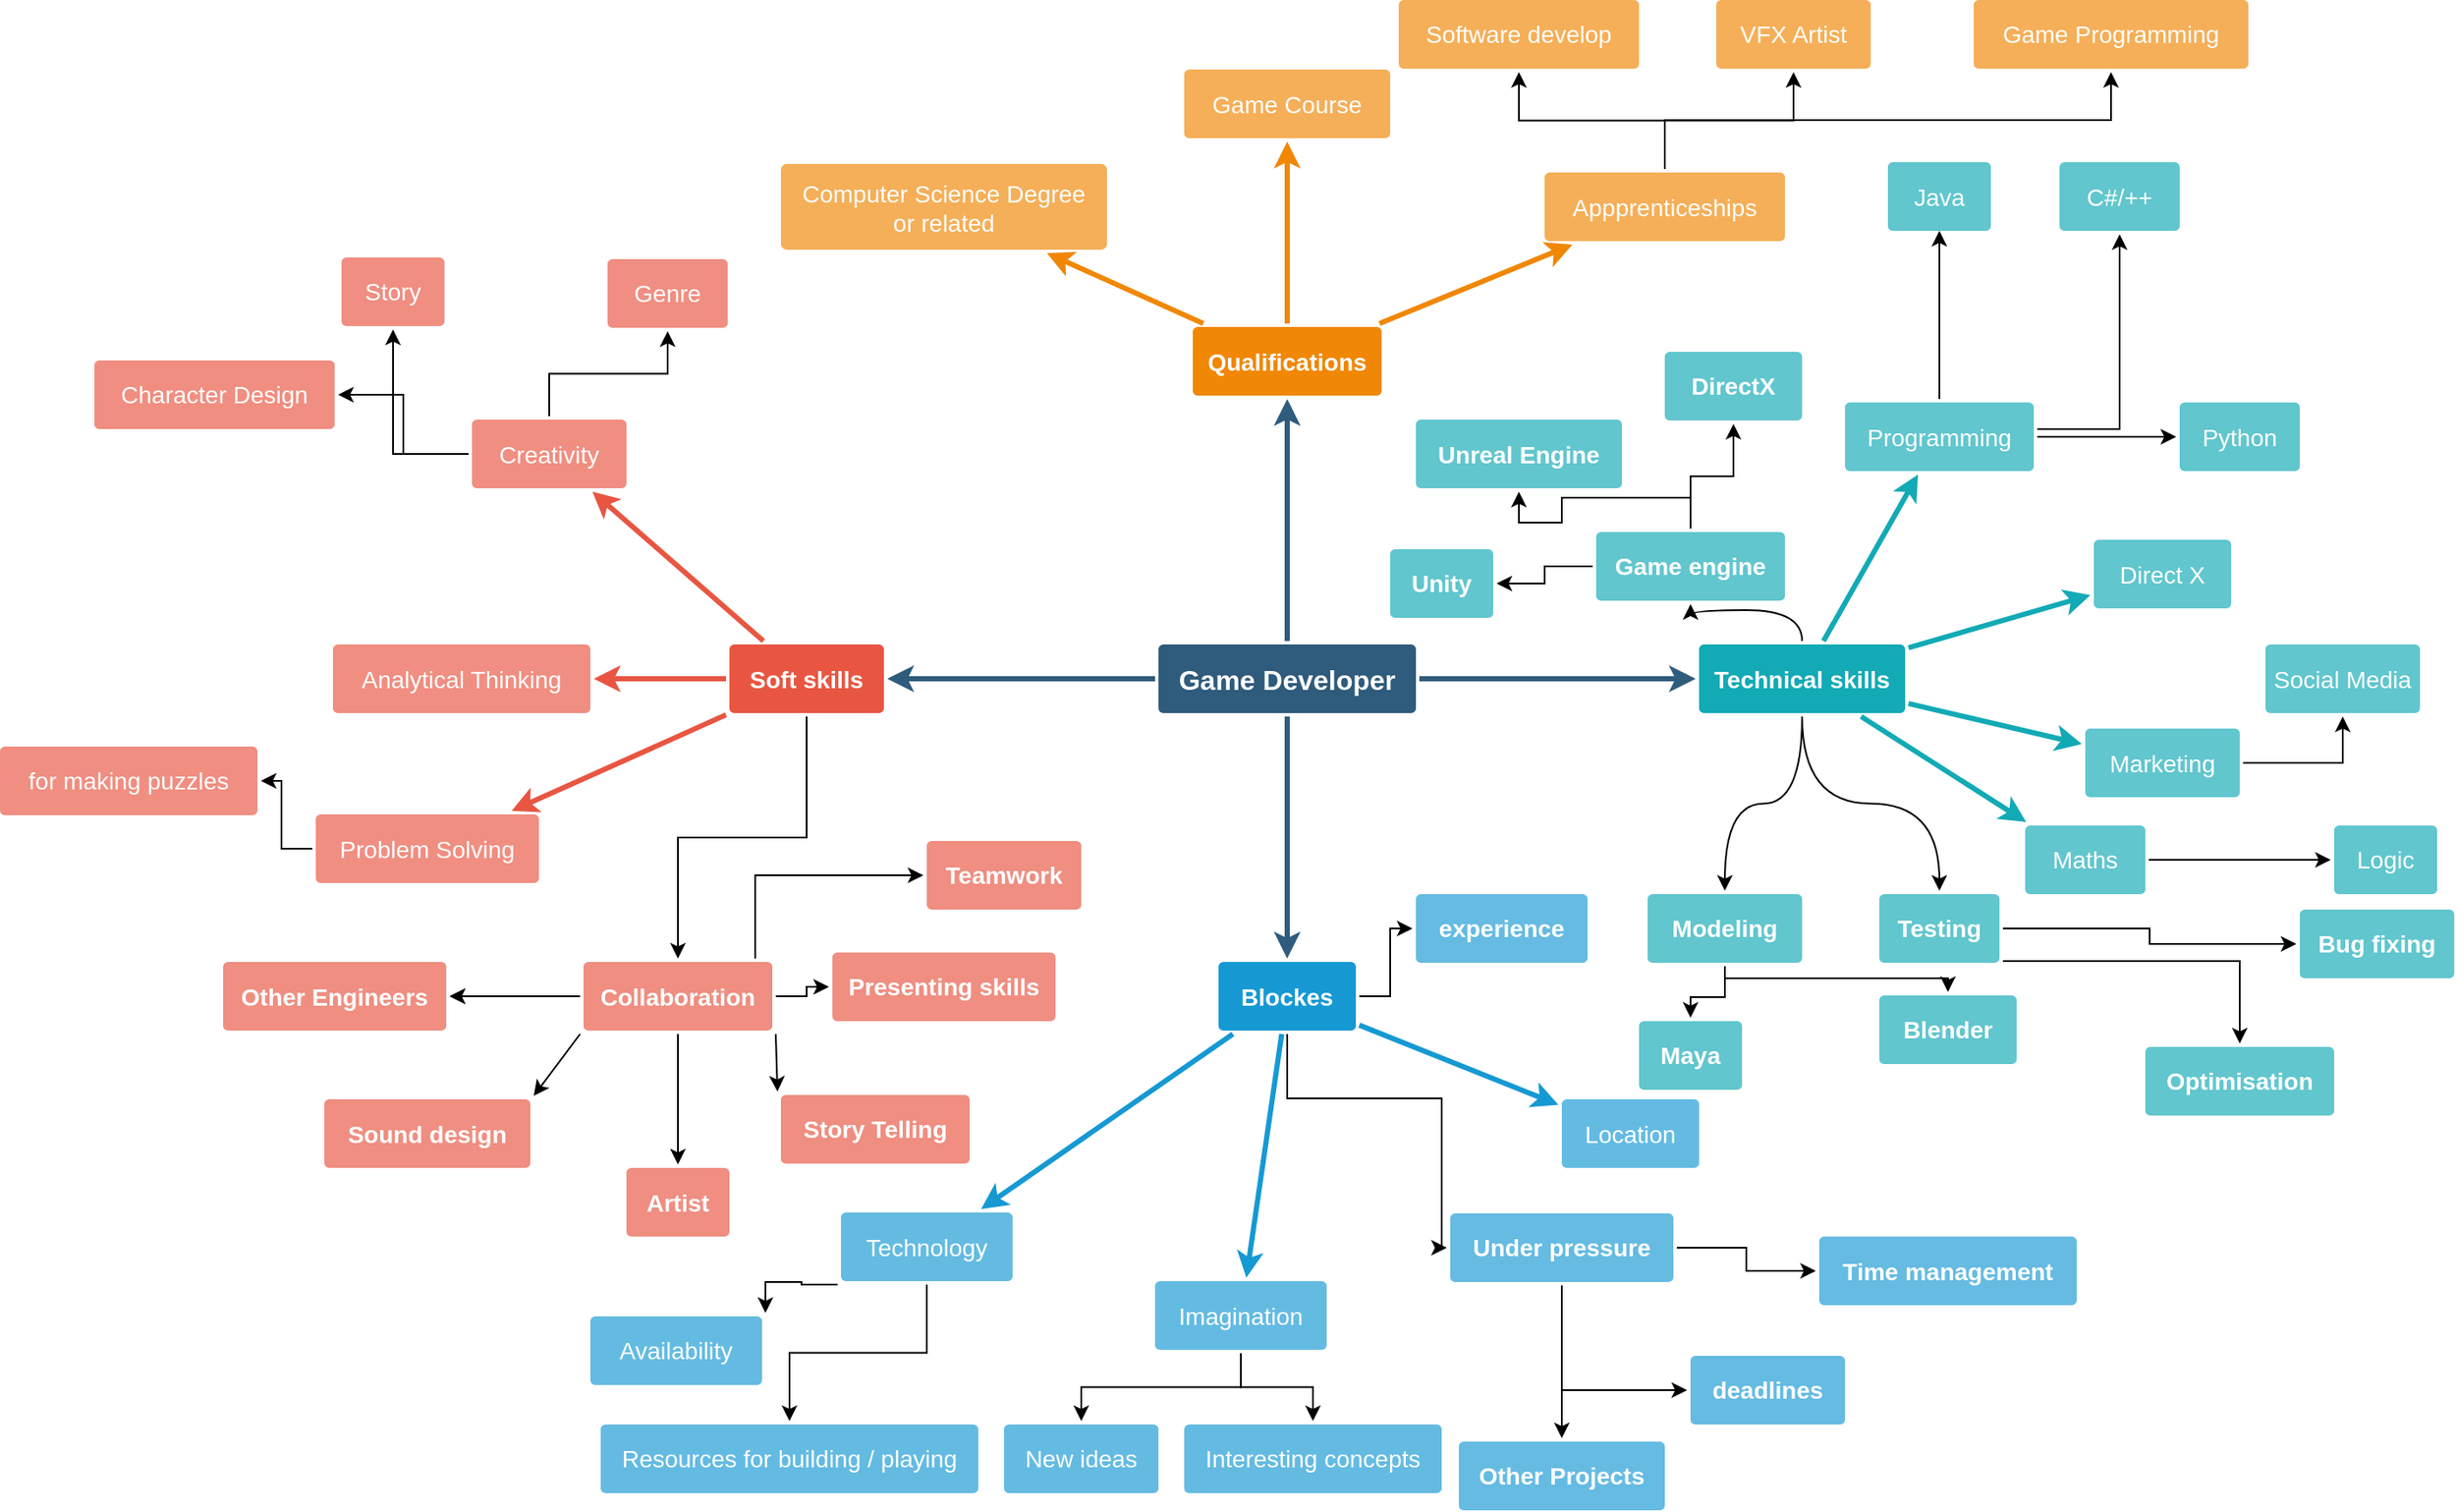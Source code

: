 <mxfile version="24.0.7" type="github">
  <diagram id="6a731a19-8d31-9384-78a2-239565b7b9f0" name="Page-1">
    <mxGraphModel dx="2376" dy="854" grid="1" gridSize="10" guides="1" tooltips="1" connect="1" arrows="1" fold="1" page="1" pageScale="1" pageWidth="1169" pageHeight="827" background="none" math="0" shadow="0">
      <root>
        <mxCell id="0" />
        <mxCell id="1" parent="0" />
        <mxCell id="1745" value="" style="edgeStyle=none;rounded=0;jumpStyle=none;html=1;shadow=0;labelBackgroundColor=none;startArrow=none;startFill=0;endArrow=classic;endFill=1;jettySize=auto;orthogonalLoop=1;strokeColor=#2F5B7C;strokeWidth=3;fontFamily=Helvetica;fontSize=16;fontColor=#23445D;spacing=5;" parent="1" source="1749" target="1764" edge="1">
          <mxGeometry relative="1" as="geometry" />
        </mxCell>
        <mxCell id="1746" value="" style="edgeStyle=none;rounded=0;jumpStyle=none;html=1;shadow=0;labelBackgroundColor=none;startArrow=none;startFill=0;endArrow=classic;endFill=1;jettySize=auto;orthogonalLoop=1;strokeColor=#2F5B7C;strokeWidth=3;fontFamily=Helvetica;fontSize=16;fontColor=#23445D;spacing=5;" parent="1" source="1749" target="1771" edge="1">
          <mxGeometry relative="1" as="geometry" />
        </mxCell>
        <mxCell id="1747" value="" style="edgeStyle=none;rounded=0;jumpStyle=none;html=1;shadow=0;labelBackgroundColor=none;startArrow=none;startFill=0;endArrow=classic;endFill=1;jettySize=auto;orthogonalLoop=1;strokeColor=#2F5B7C;strokeWidth=3;fontFamily=Helvetica;fontSize=16;fontColor=#23445D;spacing=5;" parent="1" source="1749" target="1760" edge="1">
          <mxGeometry relative="1" as="geometry" />
        </mxCell>
        <mxCell id="1748" value="" style="edgeStyle=none;rounded=0;jumpStyle=none;html=1;shadow=0;labelBackgroundColor=none;startArrow=none;startFill=0;endArrow=classic;endFill=1;jettySize=auto;orthogonalLoop=1;strokeColor=#2F5B7C;strokeWidth=3;fontFamily=Helvetica;fontSize=16;fontColor=#23445D;spacing=5;" parent="1" source="1749" target="1753" edge="1">
          <mxGeometry relative="1" as="geometry" />
        </mxCell>
        <mxCell id="1749" value="Game Developer" style="rounded=1;whiteSpace=wrap;html=1;shadow=0;labelBackgroundColor=none;strokeColor=none;strokeWidth=3;fillColor=#2F5B7C;fontFamily=Helvetica;fontSize=16;fontColor=#FFFFFF;align=center;fontStyle=1;spacing=5;arcSize=7;perimeterSpacing=2;" parent="1" vertex="1">
          <mxGeometry x="495" y="395.5" width="150" height="40" as="geometry" />
        </mxCell>
        <mxCell id="1750" value="" style="edgeStyle=none;rounded=1;jumpStyle=none;html=1;shadow=0;labelBackgroundColor=none;startArrow=none;startFill=0;jettySize=auto;orthogonalLoop=1;strokeColor=#E85642;strokeWidth=3;fontFamily=Helvetica;fontSize=14;fontColor=#FFFFFF;spacing=5;fontStyle=1;fillColor=#b0e3e6;" parent="1" source="1753" target="1756" edge="1">
          <mxGeometry relative="1" as="geometry" />
        </mxCell>
        <mxCell id="1751" value="" style="edgeStyle=none;rounded=1;jumpStyle=none;html=1;shadow=0;labelBackgroundColor=none;startArrow=none;startFill=0;jettySize=auto;orthogonalLoop=1;strokeColor=#E85642;strokeWidth=3;fontFamily=Helvetica;fontSize=14;fontColor=#FFFFFF;spacing=5;fontStyle=1;fillColor=#b0e3e6;" parent="1" source="1753" target="1755" edge="1">
          <mxGeometry relative="1" as="geometry" />
        </mxCell>
        <mxCell id="1752" value="" style="edgeStyle=none;rounded=1;jumpStyle=none;html=1;shadow=0;labelBackgroundColor=none;startArrow=none;startFill=0;jettySize=auto;orthogonalLoop=1;strokeColor=#E85642;strokeWidth=3;fontFamily=Helvetica;fontSize=14;fontColor=#FFFFFF;spacing=5;fontStyle=1;fillColor=#b0e3e6;" parent="1" source="1753" target="1754" edge="1">
          <mxGeometry relative="1" as="geometry" />
        </mxCell>
        <mxCell id="4KHxvIav5DBx8A7VH_EM-1787" value="" style="edgeStyle=orthogonalEdgeStyle;rounded=0;orthogonalLoop=1;jettySize=auto;html=1;" edge="1" parent="1" source="1753" target="4KHxvIav5DBx8A7VH_EM-1786">
          <mxGeometry relative="1" as="geometry" />
        </mxCell>
        <mxCell id="1753" value="Soft skills" style="rounded=1;whiteSpace=wrap;html=1;shadow=0;labelBackgroundColor=none;strokeColor=none;strokeWidth=3;fillColor=#e85642;fontFamily=Helvetica;fontSize=14;fontColor=#FFFFFF;align=center;spacing=5;fontStyle=1;arcSize=7;perimeterSpacing=2;" parent="1" vertex="1">
          <mxGeometry x="245" y="395.5" width="90" height="40" as="geometry" />
        </mxCell>
        <mxCell id="4KHxvIav5DBx8A7VH_EM-1809" value="" style="edgeStyle=orthogonalEdgeStyle;rounded=0;orthogonalLoop=1;jettySize=auto;html=1;" edge="1" parent="1" source="1754" target="4KHxvIav5DBx8A7VH_EM-1808">
          <mxGeometry relative="1" as="geometry" />
        </mxCell>
        <mxCell id="1754" value="Problem Solving" style="rounded=1;whiteSpace=wrap;html=1;shadow=0;labelBackgroundColor=none;strokeColor=none;strokeWidth=3;fillColor=#f08e81;fontFamily=Helvetica;fontSize=14;fontColor=#FFFFFF;align=center;spacing=5;fontStyle=0;arcSize=7;perimeterSpacing=2;" parent="1" vertex="1">
          <mxGeometry x="4" y="494.5" width="130" height="40" as="geometry" />
        </mxCell>
        <mxCell id="1755" value="Analytical Thinking" style="rounded=1;whiteSpace=wrap;html=1;shadow=0;labelBackgroundColor=none;strokeColor=none;strokeWidth=3;fillColor=#f08e81;fontFamily=Helvetica;fontSize=14;fontColor=#FFFFFF;align=center;spacing=5;fontStyle=0;arcSize=7;perimeterSpacing=2;" parent="1" vertex="1">
          <mxGeometry x="14" y="395.5" width="150" height="40" as="geometry" />
        </mxCell>
        <mxCell id="4KHxvIav5DBx8A7VH_EM-1853" value="" style="edgeStyle=orthogonalEdgeStyle;rounded=0;orthogonalLoop=1;jettySize=auto;html=1;" edge="1" parent="1" source="1756" target="4KHxvIav5DBx8A7VH_EM-1852">
          <mxGeometry relative="1" as="geometry" />
        </mxCell>
        <mxCell id="4KHxvIav5DBx8A7VH_EM-1855" value="" style="edgeStyle=orthogonalEdgeStyle;rounded=0;orthogonalLoop=1;jettySize=auto;html=1;" edge="1" parent="1" source="1756" target="4KHxvIav5DBx8A7VH_EM-1854">
          <mxGeometry relative="1" as="geometry" />
        </mxCell>
        <mxCell id="4KHxvIav5DBx8A7VH_EM-1857" value="" style="edgeStyle=orthogonalEdgeStyle;rounded=0;orthogonalLoop=1;jettySize=auto;html=1;" edge="1" parent="1" source="1756" target="4KHxvIav5DBx8A7VH_EM-1856">
          <mxGeometry relative="1" as="geometry" />
        </mxCell>
        <mxCell id="1756" value="Creativity" style="rounded=1;whiteSpace=wrap;html=1;shadow=0;labelBackgroundColor=none;strokeColor=none;strokeWidth=3;fillColor=#f08e81;fontFamily=Helvetica;fontSize=14;fontColor=#FFFFFF;align=center;spacing=5;fontStyle=0;arcSize=7;perimeterSpacing=2;" parent="1" vertex="1">
          <mxGeometry x="95" y="264.5" width="90" height="40" as="geometry" />
        </mxCell>
        <mxCell id="1757" value="" style="edgeStyle=none;rounded=0;jumpStyle=none;html=1;shadow=0;labelBackgroundColor=none;startArrow=none;startFill=0;endArrow=classic;endFill=1;jettySize=auto;orthogonalLoop=1;strokeColor=#1699D3;strokeWidth=3;fontFamily=Helvetica;fontSize=14;fontColor=#FFFFFF;spacing=5;" parent="1" source="1760" target="1763" edge="1">
          <mxGeometry relative="1" as="geometry" />
        </mxCell>
        <mxCell id="1758" value="" style="edgeStyle=none;rounded=0;jumpStyle=none;html=1;shadow=0;labelBackgroundColor=none;startArrow=none;startFill=0;endArrow=classic;endFill=1;jettySize=auto;orthogonalLoop=1;strokeColor=#1699D3;strokeWidth=3;fontFamily=Helvetica;fontSize=14;fontColor=#FFFFFF;spacing=5;" parent="1" source="1760" target="1762" edge="1">
          <mxGeometry relative="1" as="geometry" />
        </mxCell>
        <mxCell id="1759" value="" style="edgeStyle=none;rounded=0;jumpStyle=none;html=1;shadow=0;labelBackgroundColor=none;startArrow=none;startFill=0;endArrow=classic;endFill=1;jettySize=auto;orthogonalLoop=1;strokeColor=#1699D3;strokeWidth=3;fontFamily=Helvetica;fontSize=14;fontColor=#FFFFFF;spacing=5;" parent="1" source="1760" target="1761" edge="1">
          <mxGeometry relative="1" as="geometry" />
        </mxCell>
        <mxCell id="4KHxvIav5DBx8A7VH_EM-1814" value="" style="edgeStyle=orthogonalEdgeStyle;rounded=0;orthogonalLoop=1;jettySize=auto;html=1;" edge="1" parent="1" source="1760" target="4KHxvIav5DBx8A7VH_EM-1813">
          <mxGeometry relative="1" as="geometry">
            <Array as="points">
              <mxPoint x="570" y="660" />
              <mxPoint x="660" y="660" />
              <mxPoint x="660" y="747" />
            </Array>
          </mxGeometry>
        </mxCell>
        <mxCell id="4KHxvIav5DBx8A7VH_EM-1835" value="" style="edgeStyle=orthogonalEdgeStyle;rounded=0;orthogonalLoop=1;jettySize=auto;html=1;" edge="1" parent="1" source="1760" target="4KHxvIav5DBx8A7VH_EM-1834">
          <mxGeometry relative="1" as="geometry" />
        </mxCell>
        <mxCell id="1760" value="Blockes" style="rounded=1;whiteSpace=wrap;html=1;shadow=0;labelBackgroundColor=none;strokeColor=none;strokeWidth=3;fillColor=#1699d3;fontFamily=Helvetica;fontSize=14;fontColor=#FFFFFF;align=center;spacing=5;fontStyle=1;arcSize=7;perimeterSpacing=2;" parent="1" vertex="1">
          <mxGeometry x="530" y="580.5" width="80" height="40" as="geometry" />
        </mxCell>
        <mxCell id="1761" value="Location" style="rounded=1;whiteSpace=wrap;html=1;shadow=0;labelBackgroundColor=none;strokeColor=none;strokeWidth=3;fillColor=#64bbe2;fontFamily=Helvetica;fontSize=14;fontColor=#FFFFFF;align=center;spacing=5;arcSize=7;perimeterSpacing=2;" parent="1" vertex="1">
          <mxGeometry x="730" y="660.5" width="80" height="40" as="geometry" />
        </mxCell>
        <mxCell id="4KHxvIav5DBx8A7VH_EM-1831" value="" style="edgeStyle=orthogonalEdgeStyle;rounded=0;orthogonalLoop=1;jettySize=auto;html=1;" edge="1" parent="1" source="1762" target="4KHxvIav5DBx8A7VH_EM-1830">
          <mxGeometry relative="1" as="geometry" />
        </mxCell>
        <mxCell id="4KHxvIav5DBx8A7VH_EM-1833" value="" style="edgeStyle=orthogonalEdgeStyle;rounded=0;orthogonalLoop=1;jettySize=auto;html=1;" edge="1" parent="1" source="1762" target="4KHxvIav5DBx8A7VH_EM-1832">
          <mxGeometry relative="1" as="geometry" />
        </mxCell>
        <mxCell id="1762" value="Imagination" style="rounded=1;whiteSpace=wrap;html=1;shadow=0;labelBackgroundColor=none;strokeColor=none;strokeWidth=3;fillColor=#64bbe2;fontFamily=Helvetica;fontSize=14;fontColor=#FFFFFF;align=center;spacing=5;arcSize=7;perimeterSpacing=2;" parent="1" vertex="1">
          <mxGeometry x="493" y="766.5" width="100" height="40" as="geometry" />
        </mxCell>
        <mxCell id="4KHxvIav5DBx8A7VH_EM-1804" value="" style="edgeStyle=orthogonalEdgeStyle;rounded=0;orthogonalLoop=1;jettySize=auto;html=1;exitX=0;exitY=1;exitDx=0;exitDy=0;entryX=1;entryY=0;entryDx=0;entryDy=0;" edge="1" parent="1" source="1763" target="4KHxvIav5DBx8A7VH_EM-1803">
          <mxGeometry relative="1" as="geometry">
            <mxPoint x="284" y="813.5" as="sourcePoint" />
          </mxGeometry>
        </mxCell>
        <mxCell id="4KHxvIav5DBx8A7VH_EM-1807" value="" style="edgeStyle=orthogonalEdgeStyle;rounded=0;orthogonalLoop=1;jettySize=auto;html=1;" edge="1" parent="1" source="1763" target="4KHxvIav5DBx8A7VH_EM-1806">
          <mxGeometry relative="1" as="geometry" />
        </mxCell>
        <mxCell id="1763" value="Technology" style="rounded=1;whiteSpace=wrap;html=1;shadow=0;labelBackgroundColor=none;strokeColor=none;strokeWidth=3;fillColor=#64bbe2;fontFamily=Helvetica;fontSize=14;fontColor=#FFFFFF;align=center;spacing=5;arcSize=7;perimeterSpacing=2;" parent="1" vertex="1">
          <mxGeometry x="310" y="726.5" width="100" height="40" as="geometry" />
        </mxCell>
        <mxCell id="1764" value="Qualifications" style="rounded=1;whiteSpace=wrap;html=1;shadow=0;labelBackgroundColor=none;strokeColor=none;strokeWidth=3;fillColor=#F08705;fontFamily=Helvetica;fontSize=14;fontColor=#FFFFFF;align=center;spacing=5;fontStyle=1;arcSize=7;perimeterSpacing=2;" parent="1" vertex="1">
          <mxGeometry x="515" y="210.5" width="110" height="40" as="geometry" />
        </mxCell>
        <mxCell id="4KHxvIav5DBx8A7VH_EM-1859" value="" style="edgeStyle=orthogonalEdgeStyle;rounded=0;orthogonalLoop=1;jettySize=auto;html=1;" edge="1" parent="1" source="1765" target="4KHxvIav5DBx8A7VH_EM-1858">
          <mxGeometry relative="1" as="geometry" />
        </mxCell>
        <mxCell id="4KHxvIav5DBx8A7VH_EM-1861" value="" style="edgeStyle=orthogonalEdgeStyle;rounded=0;orthogonalLoop=1;jettySize=auto;html=1;" edge="1" parent="1" source="1765" target="4KHxvIav5DBx8A7VH_EM-1860">
          <mxGeometry relative="1" as="geometry" />
        </mxCell>
        <mxCell id="4KHxvIav5DBx8A7VH_EM-1863" value="" style="edgeStyle=orthogonalEdgeStyle;rounded=0;orthogonalLoop=1;jettySize=auto;html=1;" edge="1" parent="1" source="1765" target="4KHxvIav5DBx8A7VH_EM-1862">
          <mxGeometry relative="1" as="geometry">
            <Array as="points">
              <mxPoint x="790" y="90" />
              <mxPoint x="1050" y="90" />
            </Array>
          </mxGeometry>
        </mxCell>
        <mxCell id="1765" value="Appprenticeships" style="rounded=1;whiteSpace=wrap;html=1;shadow=0;labelBackgroundColor=none;strokeColor=none;strokeWidth=3;fillColor=#f5af58;fontFamily=Helvetica;fontSize=14;fontColor=#FFFFFF;align=center;spacing=5;arcSize=7;perimeterSpacing=2;" parent="1" vertex="1">
          <mxGeometry x="720" y="120.5" width="140" height="40" as="geometry" />
        </mxCell>
        <mxCell id="1766" value="" style="edgeStyle=none;rounded=0;jumpStyle=none;html=1;shadow=0;labelBackgroundColor=none;startArrow=none;startFill=0;endArrow=classic;endFill=1;jettySize=auto;orthogonalLoop=1;strokeColor=#F08705;strokeWidth=3;fontFamily=Helvetica;fontSize=14;fontColor=#FFFFFF;spacing=5;" parent="1" source="1764" target="1765" edge="1">
          <mxGeometry relative="1" as="geometry" />
        </mxCell>
        <mxCell id="1767" value="Game Course" style="rounded=1;whiteSpace=wrap;html=1;shadow=0;labelBackgroundColor=none;strokeColor=none;strokeWidth=3;fillColor=#f5af58;fontFamily=Helvetica;fontSize=14;fontColor=#FFFFFF;align=center;spacing=5;arcSize=7;perimeterSpacing=2;" parent="1" vertex="1">
          <mxGeometry x="510" y="60.5" width="120" height="40" as="geometry" />
        </mxCell>
        <mxCell id="1768" value="" style="edgeStyle=none;rounded=0;jumpStyle=none;html=1;shadow=0;labelBackgroundColor=none;startArrow=none;startFill=0;endArrow=classic;endFill=1;jettySize=auto;orthogonalLoop=1;strokeColor=#F08705;strokeWidth=3;fontFamily=Helvetica;fontSize=14;fontColor=#FFFFFF;spacing=5;" parent="1" source="1764" target="1767" edge="1">
          <mxGeometry relative="1" as="geometry" />
        </mxCell>
        <mxCell id="1769" value="Computer Science Degree&lt;div&gt;or related&lt;/div&gt;" style="rounded=1;whiteSpace=wrap;html=1;shadow=0;labelBackgroundColor=none;strokeColor=none;strokeWidth=3;fillColor=#f5af58;fontFamily=Helvetica;fontSize=14;fontColor=#FFFFFF;align=center;spacing=5;arcSize=7;perimeterSpacing=2;" parent="1" vertex="1">
          <mxGeometry x="275" y="115.5" width="190" height="50" as="geometry" />
        </mxCell>
        <mxCell id="1770" value="" style="edgeStyle=none;rounded=0;jumpStyle=none;html=1;shadow=0;labelBackgroundColor=none;startArrow=none;startFill=0;endArrow=classic;endFill=1;jettySize=auto;orthogonalLoop=1;strokeColor=#F08705;strokeWidth=3;fontFamily=Helvetica;fontSize=14;fontColor=#FFFFFF;spacing=5;" parent="1" source="1764" target="1769" edge="1">
          <mxGeometry relative="1" as="geometry" />
        </mxCell>
        <mxCell id="4KHxvIav5DBx8A7VH_EM-1812" value="" style="edgeStyle=orthogonalEdgeStyle;rounded=0;orthogonalLoop=1;jettySize=auto;html=1;curved=1;" edge="1" parent="1" source="1771" target="4KHxvIav5DBx8A7VH_EM-1811">
          <mxGeometry relative="1" as="geometry" />
        </mxCell>
        <mxCell id="4KHxvIav5DBx8A7VH_EM-1837" value="" style="edgeStyle=orthogonalEdgeStyle;rounded=0;orthogonalLoop=1;jettySize=auto;html=1;curved=1;" edge="1" parent="1" source="1771" target="4KHxvIav5DBx8A7VH_EM-1836">
          <mxGeometry relative="1" as="geometry" />
        </mxCell>
        <mxCell id="4KHxvIav5DBx8A7VH_EM-1846" value="" style="edgeStyle=orthogonalEdgeStyle;rounded=0;orthogonalLoop=1;jettySize=auto;html=1;curved=1;" edge="1" parent="1" source="1771" target="4KHxvIav5DBx8A7VH_EM-1845">
          <mxGeometry relative="1" as="geometry" />
        </mxCell>
        <mxCell id="1771" value="Technical skills" style="rounded=1;whiteSpace=wrap;html=1;shadow=0;labelBackgroundColor=none;strokeColor=none;strokeWidth=3;fillColor=#12aab5;fontFamily=Helvetica;fontSize=14;fontColor=#FFFFFF;align=center;spacing=5;fontStyle=1;arcSize=7;perimeterSpacing=2;" parent="1" vertex="1">
          <mxGeometry x="810" y="395.5" width="120" height="40" as="geometry" />
        </mxCell>
        <mxCell id="4KHxvIav5DBx8A7VH_EM-1789" value="" style="edgeStyle=orthogonalEdgeStyle;rounded=0;orthogonalLoop=1;jettySize=auto;html=1;" edge="1" parent="1" source="1772" target="4KHxvIav5DBx8A7VH_EM-1788">
          <mxGeometry relative="1" as="geometry" />
        </mxCell>
        <mxCell id="1772" value="Maths" style="rounded=1;whiteSpace=wrap;html=1;shadow=0;labelBackgroundColor=none;strokeColor=none;strokeWidth=3;fillColor=#61c6ce;fontFamily=Helvetica;fontSize=14;fontColor=#FFFFFF;align=center;spacing=5;fontStyle=0;arcSize=7;perimeterSpacing=2;" parent="1" vertex="1">
          <mxGeometry x="1000" y="501" width="70" height="40" as="geometry" />
        </mxCell>
        <mxCell id="1773" value="" style="edgeStyle=none;rounded=1;jumpStyle=none;html=1;shadow=0;labelBackgroundColor=none;startArrow=none;startFill=0;jettySize=auto;orthogonalLoop=1;strokeColor=#12AAB5;strokeWidth=3;fontFamily=Helvetica;fontSize=14;fontColor=#FFFFFF;spacing=5;fontStyle=1;fillColor=#b0e3e6;" parent="1" source="1771" target="1772" edge="1">
          <mxGeometry relative="1" as="geometry" />
        </mxCell>
        <mxCell id="4KHxvIav5DBx8A7VH_EM-1865" value="" style="edgeStyle=orthogonalEdgeStyle;rounded=0;orthogonalLoop=1;jettySize=auto;html=1;" edge="1" parent="1" source="1774" target="4KHxvIav5DBx8A7VH_EM-1864">
          <mxGeometry relative="1" as="geometry" />
        </mxCell>
        <mxCell id="1774" value="Marketing" style="rounded=1;whiteSpace=wrap;html=1;shadow=0;labelBackgroundColor=none;strokeColor=none;strokeWidth=3;fillColor=#61c6ce;fontFamily=Helvetica;fontSize=14;fontColor=#FFFFFF;align=center;spacing=5;fontStyle=0;arcSize=7;perimeterSpacing=2;" parent="1" vertex="1">
          <mxGeometry x="1035" y="444.5" width="90" height="40" as="geometry" />
        </mxCell>
        <mxCell id="1775" value="" style="edgeStyle=none;rounded=1;jumpStyle=none;html=1;shadow=0;labelBackgroundColor=none;startArrow=none;startFill=0;jettySize=auto;orthogonalLoop=1;strokeColor=#12AAB5;strokeWidth=3;fontFamily=Helvetica;fontSize=14;fontColor=#FFFFFF;spacing=5;fontStyle=1;fillColor=#b0e3e6;" parent="1" source="1771" target="1774" edge="1">
          <mxGeometry relative="1" as="geometry" />
        </mxCell>
        <mxCell id="1776" value="Direct X" style="rounded=1;whiteSpace=wrap;html=1;shadow=0;labelBackgroundColor=none;strokeColor=none;strokeWidth=3;fillColor=#61c6ce;fontFamily=Helvetica;fontSize=14;fontColor=#FFFFFF;align=center;spacing=5;fontStyle=0;arcSize=7;perimeterSpacing=2;" parent="1" vertex="1">
          <mxGeometry x="1040" y="334.5" width="80" height="40" as="geometry" />
        </mxCell>
        <mxCell id="1777" value="" style="edgeStyle=none;rounded=1;jumpStyle=none;html=1;shadow=0;labelBackgroundColor=none;startArrow=none;startFill=0;jettySize=auto;orthogonalLoop=1;strokeColor=#12AAB5;strokeWidth=3;fontFamily=Helvetica;fontSize=14;fontColor=#FFFFFF;spacing=5;fontStyle=1;fillColor=#b0e3e6;" parent="1" source="1771" target="1776" edge="1">
          <mxGeometry relative="1" as="geometry" />
        </mxCell>
        <mxCell id="4KHxvIav5DBx8A7VH_EM-1780" value="" style="edgeStyle=orthogonalEdgeStyle;rounded=0;orthogonalLoop=1;jettySize=auto;html=1;" edge="1" parent="1" source="1778" target="4KHxvIav5DBx8A7VH_EM-1779">
          <mxGeometry relative="1" as="geometry" />
        </mxCell>
        <mxCell id="4KHxvIav5DBx8A7VH_EM-1782" value="" style="edgeStyle=orthogonalEdgeStyle;rounded=0;orthogonalLoop=1;jettySize=auto;html=1;" edge="1" parent="1" source="1778" target="4KHxvIav5DBx8A7VH_EM-1781">
          <mxGeometry relative="1" as="geometry">
            <Array as="points">
              <mxPoint x="1055" y="270" />
            </Array>
          </mxGeometry>
        </mxCell>
        <mxCell id="4KHxvIav5DBx8A7VH_EM-1785" value="" style="edgeStyle=orthogonalEdgeStyle;rounded=0;orthogonalLoop=1;jettySize=auto;html=1;" edge="1" parent="1" source="1778" target="4KHxvIav5DBx8A7VH_EM-1784">
          <mxGeometry relative="1" as="geometry" />
        </mxCell>
        <mxCell id="1778" value="Programming" style="rounded=1;whiteSpace=wrap;html=1;shadow=0;labelBackgroundColor=none;strokeColor=none;strokeWidth=3;fillColor=#61c6ce;fontFamily=Helvetica;fontSize=14;fontColor=#FFFFFF;align=center;spacing=5;fontStyle=0;arcSize=7;perimeterSpacing=2;" parent="1" vertex="1">
          <mxGeometry x="895" y="254.5" width="110" height="40" as="geometry" />
        </mxCell>
        <mxCell id="1779" value="" style="edgeStyle=none;rounded=1;jumpStyle=none;html=1;shadow=0;labelBackgroundColor=none;startArrow=none;startFill=0;jettySize=auto;orthogonalLoop=1;strokeColor=#12AAB5;strokeWidth=3;fontFamily=Helvetica;fontSize=14;fontColor=#FFFFFF;spacing=5;fontStyle=1;fillColor=#b0e3e6;" parent="1" source="1771" target="1778" edge="1">
          <mxGeometry relative="1" as="geometry" />
        </mxCell>
        <mxCell id="4KHxvIav5DBx8A7VH_EM-1779" value="Java" style="whiteSpace=wrap;html=1;fontSize=14;fillColor=#61c6ce;strokeColor=none;fontColor=#FFFFFF;rounded=1;shadow=0;labelBackgroundColor=none;strokeWidth=3;spacing=5;fontStyle=0;arcSize=7;" vertex="1" parent="1">
          <mxGeometry x="920" y="114.5" width="60" height="40" as="geometry" />
        </mxCell>
        <mxCell id="4KHxvIav5DBx8A7VH_EM-1781" value="C#/++" style="rounded=1;whiteSpace=wrap;html=1;shadow=0;labelBackgroundColor=none;strokeColor=none;strokeWidth=3;fillColor=#61c6ce;fontFamily=Helvetica;fontSize=14;fontColor=#FFFFFF;align=center;spacing=5;fontStyle=0;arcSize=7;perimeterSpacing=2;" vertex="1" parent="1">
          <mxGeometry x="1020" y="114.5" width="70" height="40" as="geometry" />
        </mxCell>
        <mxCell id="4KHxvIav5DBx8A7VH_EM-1784" value="Python" style="rounded=1;whiteSpace=wrap;html=1;shadow=0;labelBackgroundColor=none;strokeColor=none;strokeWidth=3;fillColor=#61c6ce;fontFamily=Helvetica;fontSize=14;fontColor=#FFFFFF;align=center;spacing=5;fontStyle=0;arcSize=7;perimeterSpacing=2;" vertex="1" parent="1">
          <mxGeometry x="1090" y="254.5" width="70" height="40" as="geometry" />
        </mxCell>
        <mxCell id="4KHxvIav5DBx8A7VH_EM-1793" value="" style="edgeStyle=orthogonalEdgeStyle;rounded=0;orthogonalLoop=1;jettySize=auto;html=1;" edge="1" parent="1" source="4KHxvIav5DBx8A7VH_EM-1786" target="4KHxvIav5DBx8A7VH_EM-1792">
          <mxGeometry relative="1" as="geometry" />
        </mxCell>
        <mxCell id="4KHxvIav5DBx8A7VH_EM-1795" value="" style="edgeStyle=orthogonalEdgeStyle;rounded=0;orthogonalLoop=1;jettySize=auto;html=1;" edge="1" parent="1" source="4KHxvIav5DBx8A7VH_EM-1786" target="4KHxvIav5DBx8A7VH_EM-1794">
          <mxGeometry relative="1" as="geometry" />
        </mxCell>
        <mxCell id="4KHxvIav5DBx8A7VH_EM-1796" value="" style="edgeStyle=orthogonalEdgeStyle;rounded=0;orthogonalLoop=1;jettySize=auto;html=1;" edge="1" parent="1" source="4KHxvIav5DBx8A7VH_EM-1786" target="4KHxvIav5DBx8A7VH_EM-1794">
          <mxGeometry relative="1" as="geometry" />
        </mxCell>
        <mxCell id="4KHxvIav5DBx8A7VH_EM-1823" value="" style="edgeStyle=orthogonalEdgeStyle;rounded=0;orthogonalLoop=1;jettySize=auto;html=1;" edge="1" parent="1" source="4KHxvIav5DBx8A7VH_EM-1786" target="4KHxvIav5DBx8A7VH_EM-1822">
          <mxGeometry relative="1" as="geometry" />
        </mxCell>
        <mxCell id="4KHxvIav5DBx8A7VH_EM-1825" value="" style="edgeStyle=orthogonalEdgeStyle;rounded=0;orthogonalLoop=1;jettySize=auto;html=1;" edge="1" parent="1" source="4KHxvIav5DBx8A7VH_EM-1786" target="4KHxvIav5DBx8A7VH_EM-1824">
          <mxGeometry relative="1" as="geometry">
            <Array as="points">
              <mxPoint x="260" y="530" />
            </Array>
          </mxGeometry>
        </mxCell>
        <mxCell id="4KHxvIav5DBx8A7VH_EM-1786" value="Collaboration" style="rounded=1;whiteSpace=wrap;html=1;shadow=0;labelBackgroundColor=none;strokeColor=none;strokeWidth=3;fillColor=#ef8e81;fontFamily=Helvetica;fontSize=14;fontColor=#FFFFFF;align=center;spacing=5;fontStyle=1;arcSize=7;perimeterSpacing=2;" vertex="1" parent="1">
          <mxGeometry x="160" y="580.5" width="110" height="40" as="geometry" />
        </mxCell>
        <mxCell id="4KHxvIav5DBx8A7VH_EM-1788" value="Logic" style="rounded=1;whiteSpace=wrap;html=1;shadow=0;labelBackgroundColor=none;strokeColor=none;strokeWidth=3;fillColor=#61c6ce;fontFamily=Helvetica;fontSize=14;fontColor=#FFFFFF;align=center;spacing=5;fontStyle=0;arcSize=7;perimeterSpacing=2;" vertex="1" parent="1">
          <mxGeometry x="1180" y="501" width="60" height="40" as="geometry" />
        </mxCell>
        <mxCell id="4KHxvIav5DBx8A7VH_EM-1792" value="Artist" style="rounded=1;whiteSpace=wrap;html=1;shadow=0;labelBackgroundColor=none;strokeColor=none;strokeWidth=3;fillColor=#ef8e81;fontFamily=Helvetica;fontSize=14;fontColor=#FFFFFF;align=center;spacing=5;fontStyle=1;arcSize=7;perimeterSpacing=2;" vertex="1" parent="1">
          <mxGeometry x="185" y="700.5" width="60" height="40" as="geometry" />
        </mxCell>
        <mxCell id="4KHxvIav5DBx8A7VH_EM-1794" value="Other Engineers" style="rounded=1;whiteSpace=wrap;html=1;shadow=0;labelBackgroundColor=none;strokeColor=none;strokeWidth=3;fillColor=#ef8e81;fontFamily=Helvetica;fontSize=14;fontColor=#FFFFFF;align=center;spacing=5;fontStyle=1;arcSize=7;perimeterSpacing=2;" vertex="1" parent="1">
          <mxGeometry x="-50" y="580.5" width="130" height="40" as="geometry" />
        </mxCell>
        <mxCell id="4KHxvIav5DBx8A7VH_EM-1797" value="Sound design" style="rounded=1;whiteSpace=wrap;html=1;shadow=0;labelBackgroundColor=none;strokeColor=none;strokeWidth=3;fillColor=#ef8e81;fontFamily=Helvetica;fontSize=14;fontColor=#FFFFFF;align=center;spacing=5;fontStyle=1;arcSize=7;perimeterSpacing=2;" vertex="1" parent="1">
          <mxGeometry x="9" y="660.5" width="120" height="40" as="geometry" />
        </mxCell>
        <mxCell id="4KHxvIav5DBx8A7VH_EM-1800" value="" style="endArrow=classic;html=1;rounded=0;exitX=0;exitY=1;exitDx=0;exitDy=0;entryX=1;entryY=0;entryDx=0;entryDy=0;" edge="1" parent="1" source="4KHxvIav5DBx8A7VH_EM-1786" target="4KHxvIav5DBx8A7VH_EM-1797">
          <mxGeometry width="50" height="50" relative="1" as="geometry">
            <mxPoint x="180" y="700" as="sourcePoint" />
            <mxPoint x="230" y="650" as="targetPoint" />
          </mxGeometry>
        </mxCell>
        <mxCell id="4KHxvIav5DBx8A7VH_EM-1801" value="Story Telling" style="rounded=1;whiteSpace=wrap;html=1;shadow=0;labelBackgroundColor=none;strokeColor=none;strokeWidth=3;fillColor=#ef8e81;fontFamily=Helvetica;fontSize=14;fontColor=#FFFFFF;align=center;spacing=5;fontStyle=1;arcSize=7;perimeterSpacing=2;" vertex="1" parent="1">
          <mxGeometry x="275" y="658" width="110" height="40" as="geometry" />
        </mxCell>
        <mxCell id="4KHxvIav5DBx8A7VH_EM-1802" value="" style="endArrow=classic;html=1;rounded=0;exitX=1;exitY=1;exitDx=0;exitDy=0;entryX=0;entryY=0;entryDx=0;entryDy=0;" edge="1" parent="1" target="4KHxvIav5DBx8A7VH_EM-1801" source="4KHxvIav5DBx8A7VH_EM-1786">
          <mxGeometry width="50" height="50" relative="1" as="geometry">
            <mxPoint x="419" y="620.5" as="sourcePoint" />
            <mxPoint x="491" y="647.5" as="targetPoint" />
          </mxGeometry>
        </mxCell>
        <mxCell id="4KHxvIav5DBx8A7VH_EM-1803" value="Availability" style="rounded=1;whiteSpace=wrap;html=1;shadow=0;labelBackgroundColor=none;strokeColor=none;strokeWidth=3;fillColor=#64bbe2;fontFamily=Helvetica;fontSize=14;fontColor=#FFFFFF;align=center;spacing=5;arcSize=7;perimeterSpacing=2;" vertex="1" parent="1">
          <mxGeometry x="164" y="787" width="100" height="40" as="geometry" />
        </mxCell>
        <mxCell id="4KHxvIav5DBx8A7VH_EM-1806" value="Resources for building / playing" style="rounded=1;whiteSpace=wrap;html=1;shadow=0;labelBackgroundColor=none;strokeColor=none;strokeWidth=3;fillColor=#64bbe2;fontFamily=Helvetica;fontSize=14;fontColor=#FFFFFF;align=center;spacing=5;arcSize=7;perimeterSpacing=2;" vertex="1" parent="1">
          <mxGeometry x="170" y="850" width="220" height="40" as="geometry" />
        </mxCell>
        <mxCell id="4KHxvIav5DBx8A7VH_EM-1808" value="for making puzzles" style="rounded=1;whiteSpace=wrap;html=1;shadow=0;labelBackgroundColor=none;strokeColor=none;strokeWidth=3;fillColor=#f08e81;fontFamily=Helvetica;fontSize=14;fontColor=#FFFFFF;align=center;spacing=5;fontStyle=0;arcSize=7;perimeterSpacing=2;" vertex="1" parent="1">
          <mxGeometry x="-180" y="455" width="150" height="40" as="geometry" />
        </mxCell>
        <mxCell id="4KHxvIav5DBx8A7VH_EM-1827" value="" style="edgeStyle=orthogonalEdgeStyle;rounded=0;orthogonalLoop=1;jettySize=auto;html=1;" edge="1" parent="1" source="4KHxvIav5DBx8A7VH_EM-1811" target="4KHxvIav5DBx8A7VH_EM-1826">
          <mxGeometry relative="1" as="geometry">
            <Array as="points">
              <mxPoint x="1125" y="580" />
            </Array>
          </mxGeometry>
        </mxCell>
        <mxCell id="4KHxvIav5DBx8A7VH_EM-1844" style="edgeStyle=orthogonalEdgeStyle;rounded=0;orthogonalLoop=1;jettySize=auto;html=1;" edge="1" parent="1" source="4KHxvIav5DBx8A7VH_EM-1811" target="4KHxvIav5DBx8A7VH_EM-1828">
          <mxGeometry relative="1" as="geometry" />
        </mxCell>
        <mxCell id="4KHxvIav5DBx8A7VH_EM-1811" value="Testing" style="rounded=1;whiteSpace=wrap;html=1;shadow=0;labelBackgroundColor=none;strokeColor=none;strokeWidth=3;fillColor=#61c6ce;fontFamily=Helvetica;fontSize=14;fontColor=#FFFFFF;align=center;spacing=5;fontStyle=1;arcSize=7;perimeterSpacing=2;" vertex="1" parent="1">
          <mxGeometry x="915" y="541" width="70" height="40" as="geometry" />
        </mxCell>
        <mxCell id="4KHxvIav5DBx8A7VH_EM-1817" value="" style="edgeStyle=orthogonalEdgeStyle;rounded=0;orthogonalLoop=1;jettySize=auto;html=1;" edge="1" parent="1" source="4KHxvIav5DBx8A7VH_EM-1813" target="4KHxvIav5DBx8A7VH_EM-1816">
          <mxGeometry relative="1" as="geometry" />
        </mxCell>
        <mxCell id="4KHxvIav5DBx8A7VH_EM-1819" value="" style="edgeStyle=orthogonalEdgeStyle;rounded=0;orthogonalLoop=1;jettySize=auto;html=1;exitX=0.5;exitY=1;exitDx=0;exitDy=0;" edge="1" parent="1" source="4KHxvIav5DBx8A7VH_EM-1813" target="4KHxvIav5DBx8A7VH_EM-1818">
          <mxGeometry relative="1" as="geometry">
            <Array as="points">
              <mxPoint x="730" y="830" />
            </Array>
          </mxGeometry>
        </mxCell>
        <mxCell id="4KHxvIav5DBx8A7VH_EM-1821" value="" style="edgeStyle=orthogonalEdgeStyle;rounded=0;orthogonalLoop=1;jettySize=auto;html=1;" edge="1" parent="1" source="4KHxvIav5DBx8A7VH_EM-1813" target="4KHxvIav5DBx8A7VH_EM-1820">
          <mxGeometry relative="1" as="geometry" />
        </mxCell>
        <mxCell id="4KHxvIav5DBx8A7VH_EM-1813" value="Under pressure" style="rounded=1;whiteSpace=wrap;html=1;shadow=0;labelBackgroundColor=none;strokeColor=none;strokeWidth=3;fillColor=#65bbe2;fontFamily=Helvetica;fontSize=14;fontColor=#FFFFFF;align=center;spacing=5;fontStyle=1;arcSize=7;perimeterSpacing=2;" vertex="1" parent="1">
          <mxGeometry x="665" y="727" width="130" height="40" as="geometry" />
        </mxCell>
        <mxCell id="4KHxvIav5DBx8A7VH_EM-1816" value="Time management" style="rounded=1;whiteSpace=wrap;html=1;shadow=0;labelBackgroundColor=none;strokeColor=none;strokeWidth=3;fillColor=#65bbe2;fontFamily=Helvetica;fontSize=14;fontColor=#FFFFFF;align=center;spacing=5;fontStyle=1;arcSize=7;perimeterSpacing=2;" vertex="1" parent="1">
          <mxGeometry x="880" y="740.5" width="150" height="40" as="geometry" />
        </mxCell>
        <mxCell id="4KHxvIav5DBx8A7VH_EM-1818" value="deadlines" style="rounded=1;whiteSpace=wrap;html=1;shadow=0;labelBackgroundColor=none;strokeColor=none;strokeWidth=3;fillColor=#65bbe2;fontFamily=Helvetica;fontSize=14;fontColor=#FFFFFF;align=center;spacing=5;fontStyle=1;arcSize=7;perimeterSpacing=2;" vertex="1" parent="1">
          <mxGeometry x="805" y="810" width="90" height="40" as="geometry" />
        </mxCell>
        <mxCell id="4KHxvIav5DBx8A7VH_EM-1820" value="Other Projects" style="rounded=1;whiteSpace=wrap;html=1;shadow=0;labelBackgroundColor=none;strokeColor=none;strokeWidth=3;fillColor=#65bbe2;fontFamily=Helvetica;fontSize=14;fontColor=#FFFFFF;align=center;spacing=5;fontStyle=1;arcSize=7;perimeterSpacing=2;" vertex="1" parent="1">
          <mxGeometry x="670" y="860" width="120" height="40" as="geometry" />
        </mxCell>
        <mxCell id="4KHxvIav5DBx8A7VH_EM-1822" value="Presenting skills" style="rounded=1;whiteSpace=wrap;html=1;shadow=0;labelBackgroundColor=none;strokeColor=none;strokeWidth=3;fillColor=#ef8e81;fontFamily=Helvetica;fontSize=14;fontColor=#FFFFFF;align=center;spacing=5;fontStyle=1;arcSize=7;perimeterSpacing=2;" vertex="1" parent="1">
          <mxGeometry x="305" y="575" width="130" height="40" as="geometry" />
        </mxCell>
        <mxCell id="4KHxvIav5DBx8A7VH_EM-1824" value="Teamwork" style="rounded=1;whiteSpace=wrap;html=1;shadow=0;labelBackgroundColor=none;strokeColor=none;strokeWidth=3;fillColor=#ef8e81;fontFamily=Helvetica;fontSize=14;fontColor=#FFFFFF;align=center;spacing=5;fontStyle=1;arcSize=7;perimeterSpacing=2;" vertex="1" parent="1">
          <mxGeometry x="360" y="510" width="90" height="40" as="geometry" />
        </mxCell>
        <mxCell id="4KHxvIav5DBx8A7VH_EM-1826" value="Optimisation" style="rounded=1;whiteSpace=wrap;html=1;shadow=0;labelBackgroundColor=none;strokeColor=none;strokeWidth=3;fillColor=#61c6ce;fontFamily=Helvetica;fontSize=14;fontColor=#FFFFFF;align=center;spacing=5;fontStyle=1;arcSize=7;perimeterSpacing=2;" vertex="1" parent="1">
          <mxGeometry x="1070" y="630" width="110" height="40" as="geometry" />
        </mxCell>
        <mxCell id="4KHxvIav5DBx8A7VH_EM-1828" value="Bug fixing" style="rounded=1;whiteSpace=wrap;html=1;shadow=0;labelBackgroundColor=none;strokeColor=none;strokeWidth=3;fillColor=#61c6ce;fontFamily=Helvetica;fontSize=14;fontColor=#FFFFFF;align=center;spacing=5;fontStyle=1;arcSize=7;perimeterSpacing=2;" vertex="1" parent="1">
          <mxGeometry x="1160" y="550" width="90" height="40" as="geometry" />
        </mxCell>
        <mxCell id="4KHxvIav5DBx8A7VH_EM-1830" value="New ideas" style="rounded=1;whiteSpace=wrap;html=1;shadow=0;labelBackgroundColor=none;strokeColor=none;strokeWidth=3;fillColor=#64bbe2;fontFamily=Helvetica;fontSize=14;fontColor=#FFFFFF;align=center;spacing=5;arcSize=7;perimeterSpacing=2;" vertex="1" parent="1">
          <mxGeometry x="405" y="850" width="90" height="40" as="geometry" />
        </mxCell>
        <mxCell id="4KHxvIav5DBx8A7VH_EM-1832" value="Interesting concepts" style="rounded=1;whiteSpace=wrap;html=1;shadow=0;labelBackgroundColor=none;strokeColor=none;strokeWidth=3;fillColor=#64bbe2;fontFamily=Helvetica;fontSize=14;fontColor=#FFFFFF;align=center;spacing=5;arcSize=7;perimeterSpacing=2;" vertex="1" parent="1">
          <mxGeometry x="510" y="850" width="150" height="40" as="geometry" />
        </mxCell>
        <mxCell id="4KHxvIav5DBx8A7VH_EM-1834" value="experience" style="rounded=1;whiteSpace=wrap;html=1;shadow=0;labelBackgroundColor=none;strokeColor=none;strokeWidth=3;fillColor=#65bbe2;fontFamily=Helvetica;fontSize=14;fontColor=#FFFFFF;align=center;spacing=5;fontStyle=1;arcSize=7;perimeterSpacing=2;" vertex="1" parent="1">
          <mxGeometry x="645" y="541" width="100" height="40" as="geometry" />
        </mxCell>
        <mxCell id="4KHxvIav5DBx8A7VH_EM-1839" value="" style="edgeStyle=orthogonalEdgeStyle;rounded=0;orthogonalLoop=1;jettySize=auto;html=1;" edge="1" parent="1" source="4KHxvIav5DBx8A7VH_EM-1836" target="4KHxvIav5DBx8A7VH_EM-1838">
          <mxGeometry relative="1" as="geometry" />
        </mxCell>
        <mxCell id="4KHxvIav5DBx8A7VH_EM-1841" value="" style="edgeStyle=orthogonalEdgeStyle;rounded=0;orthogonalLoop=1;jettySize=auto;html=1;exitX=0.5;exitY=0;exitDx=0;exitDy=0;" edge="1" parent="1" source="4KHxvIav5DBx8A7VH_EM-1836" target="4KHxvIav5DBx8A7VH_EM-1840">
          <mxGeometry relative="1" as="geometry">
            <mxPoint x="790" y="312.5" as="sourcePoint" />
          </mxGeometry>
        </mxCell>
        <mxCell id="4KHxvIav5DBx8A7VH_EM-1843" value="" style="edgeStyle=orthogonalEdgeStyle;rounded=0;orthogonalLoop=1;jettySize=auto;html=1;" edge="1" parent="1" source="4KHxvIav5DBx8A7VH_EM-1836" target="4KHxvIav5DBx8A7VH_EM-1842">
          <mxGeometry relative="1" as="geometry" />
        </mxCell>
        <mxCell id="4KHxvIav5DBx8A7VH_EM-1836" value="Game engine" style="rounded=1;whiteSpace=wrap;html=1;shadow=0;labelBackgroundColor=none;strokeColor=none;strokeWidth=3;fillColor=#61c6ce;fontFamily=Helvetica;fontSize=14;fontColor=#FFFFFF;align=center;spacing=5;fontStyle=1;arcSize=7;perimeterSpacing=2;" vertex="1" parent="1">
          <mxGeometry x="750" y="330" width="110" height="40" as="geometry" />
        </mxCell>
        <mxCell id="4KHxvIav5DBx8A7VH_EM-1838" value="DirectX" style="rounded=1;whiteSpace=wrap;html=1;shadow=0;labelBackgroundColor=none;strokeColor=none;strokeWidth=3;fillColor=#61c6ce;fontFamily=Helvetica;fontSize=14;fontColor=#FFFFFF;align=center;spacing=5;fontStyle=1;arcSize=7;perimeterSpacing=2;" vertex="1" parent="1">
          <mxGeometry x="790" y="225" width="80" height="40" as="geometry" />
        </mxCell>
        <mxCell id="4KHxvIav5DBx8A7VH_EM-1840" value="Unreal Engine" style="rounded=1;whiteSpace=wrap;html=1;shadow=0;labelBackgroundColor=none;strokeColor=none;strokeWidth=3;fillColor=#61c6ce;fontFamily=Helvetica;fontSize=14;fontColor=#FFFFFF;align=center;spacing=5;fontStyle=1;arcSize=7;perimeterSpacing=2;" vertex="1" parent="1">
          <mxGeometry x="645" y="264.5" width="120" height="40" as="geometry" />
        </mxCell>
        <mxCell id="4KHxvIav5DBx8A7VH_EM-1842" value="Unity" style="rounded=1;whiteSpace=wrap;html=1;shadow=0;labelBackgroundColor=none;strokeColor=none;strokeWidth=3;fillColor=#61c6ce;fontFamily=Helvetica;fontSize=14;fontColor=#FFFFFF;align=center;spacing=5;fontStyle=1;arcSize=7;perimeterSpacing=2;" vertex="1" parent="1">
          <mxGeometry x="630" y="340" width="60" height="40" as="geometry" />
        </mxCell>
        <mxCell id="4KHxvIav5DBx8A7VH_EM-1849" value="" style="edgeStyle=orthogonalEdgeStyle;rounded=0;orthogonalLoop=1;jettySize=auto;html=1;" edge="1" parent="1" source="4KHxvIav5DBx8A7VH_EM-1845" target="4KHxvIav5DBx8A7VH_EM-1848">
          <mxGeometry relative="1" as="geometry">
            <Array as="points">
              <mxPoint x="825" y="590" />
              <mxPoint x="955" y="590" />
            </Array>
          </mxGeometry>
        </mxCell>
        <mxCell id="4KHxvIav5DBx8A7VH_EM-1851" value="" style="edgeStyle=orthogonalEdgeStyle;rounded=0;orthogonalLoop=1;jettySize=auto;html=1;" edge="1" parent="1" source="4KHxvIav5DBx8A7VH_EM-1845" target="4KHxvIav5DBx8A7VH_EM-1850">
          <mxGeometry relative="1" as="geometry" />
        </mxCell>
        <mxCell id="4KHxvIav5DBx8A7VH_EM-1845" value="Modeling" style="rounded=1;whiteSpace=wrap;html=1;shadow=0;labelBackgroundColor=none;strokeColor=none;strokeWidth=3;fillColor=#61c6ce;fontFamily=Helvetica;fontSize=14;fontColor=#FFFFFF;align=center;spacing=5;fontStyle=1;arcSize=7;perimeterSpacing=2;" vertex="1" parent="1">
          <mxGeometry x="780" y="541" width="90" height="40" as="geometry" />
        </mxCell>
        <mxCell id="4KHxvIav5DBx8A7VH_EM-1848" value="Blender" style="rounded=1;whiteSpace=wrap;html=1;shadow=0;labelBackgroundColor=none;strokeColor=none;strokeWidth=3;fillColor=#61c6ce;fontFamily=Helvetica;fontSize=14;fontColor=#FFFFFF;align=center;spacing=5;fontStyle=1;arcSize=7;perimeterSpacing=2;" vertex="1" parent="1">
          <mxGeometry x="915" y="600" width="80" height="40" as="geometry" />
        </mxCell>
        <mxCell id="4KHxvIav5DBx8A7VH_EM-1850" value="Maya" style="rounded=1;whiteSpace=wrap;html=1;shadow=0;labelBackgroundColor=none;strokeColor=none;strokeWidth=3;fillColor=#61c6ce;fontFamily=Helvetica;fontSize=14;fontColor=#FFFFFF;align=center;spacing=5;fontStyle=1;arcSize=7;perimeterSpacing=2;" vertex="1" parent="1">
          <mxGeometry x="775" y="615" width="60" height="40" as="geometry" />
        </mxCell>
        <mxCell id="4KHxvIav5DBx8A7VH_EM-1852" value="Genre" style="rounded=1;whiteSpace=wrap;html=1;shadow=0;labelBackgroundColor=none;strokeColor=none;strokeWidth=3;fillColor=#f08e81;fontFamily=Helvetica;fontSize=14;fontColor=#FFFFFF;align=center;spacing=5;fontStyle=0;arcSize=7;perimeterSpacing=2;" vertex="1" parent="1">
          <mxGeometry x="174" y="171" width="70" height="40" as="geometry" />
        </mxCell>
        <mxCell id="4KHxvIav5DBx8A7VH_EM-1854" value="Story" style="rounded=1;whiteSpace=wrap;html=1;shadow=0;labelBackgroundColor=none;strokeColor=none;strokeWidth=3;fillColor=#f08e81;fontFamily=Helvetica;fontSize=14;fontColor=#FFFFFF;align=center;spacing=5;fontStyle=0;arcSize=7;perimeterSpacing=2;" vertex="1" parent="1">
          <mxGeometry x="19" y="170" width="60" height="40" as="geometry" />
        </mxCell>
        <mxCell id="4KHxvIav5DBx8A7VH_EM-1856" value="Character Design" style="rounded=1;whiteSpace=wrap;html=1;shadow=0;labelBackgroundColor=none;strokeColor=none;strokeWidth=3;fillColor=#f08e81;fontFamily=Helvetica;fontSize=14;fontColor=#FFFFFF;align=center;spacing=5;fontStyle=0;arcSize=7;perimeterSpacing=2;" vertex="1" parent="1">
          <mxGeometry x="-125" y="230" width="140" height="40" as="geometry" />
        </mxCell>
        <mxCell id="4KHxvIav5DBx8A7VH_EM-1858" value="Software develop" style="rounded=1;whiteSpace=wrap;html=1;shadow=0;labelBackgroundColor=none;strokeColor=none;strokeWidth=3;fillColor=#f5af58;fontFamily=Helvetica;fontSize=14;fontColor=#FFFFFF;align=center;spacing=5;arcSize=7;perimeterSpacing=2;" vertex="1" parent="1">
          <mxGeometry x="635" y="20" width="140" height="40" as="geometry" />
        </mxCell>
        <mxCell id="4KHxvIav5DBx8A7VH_EM-1860" value="VFX Artist" style="rounded=1;whiteSpace=wrap;html=1;shadow=0;labelBackgroundColor=none;strokeColor=none;strokeWidth=3;fillColor=#f5af58;fontFamily=Helvetica;fontSize=14;fontColor=#FFFFFF;align=center;spacing=5;arcSize=7;perimeterSpacing=2;" vertex="1" parent="1">
          <mxGeometry x="820" y="20" width="90" height="40" as="geometry" />
        </mxCell>
        <mxCell id="4KHxvIav5DBx8A7VH_EM-1862" value="Game Programming" style="rounded=1;whiteSpace=wrap;html=1;shadow=0;labelBackgroundColor=none;strokeColor=none;strokeWidth=3;fillColor=#f5af58;fontFamily=Helvetica;fontSize=14;fontColor=#FFFFFF;align=center;spacing=5;arcSize=7;perimeterSpacing=2;" vertex="1" parent="1">
          <mxGeometry x="970" y="20" width="160" height="40" as="geometry" />
        </mxCell>
        <mxCell id="4KHxvIav5DBx8A7VH_EM-1864" value="Social Media" style="rounded=1;whiteSpace=wrap;html=1;shadow=0;labelBackgroundColor=none;strokeColor=none;strokeWidth=3;fillColor=#61c6ce;fontFamily=Helvetica;fontSize=14;fontColor=#FFFFFF;align=center;spacing=5;fontStyle=0;arcSize=7;perimeterSpacing=2;" vertex="1" parent="1">
          <mxGeometry x="1140" y="395.5" width="90" height="40" as="geometry" />
        </mxCell>
      </root>
    </mxGraphModel>
  </diagram>
</mxfile>
